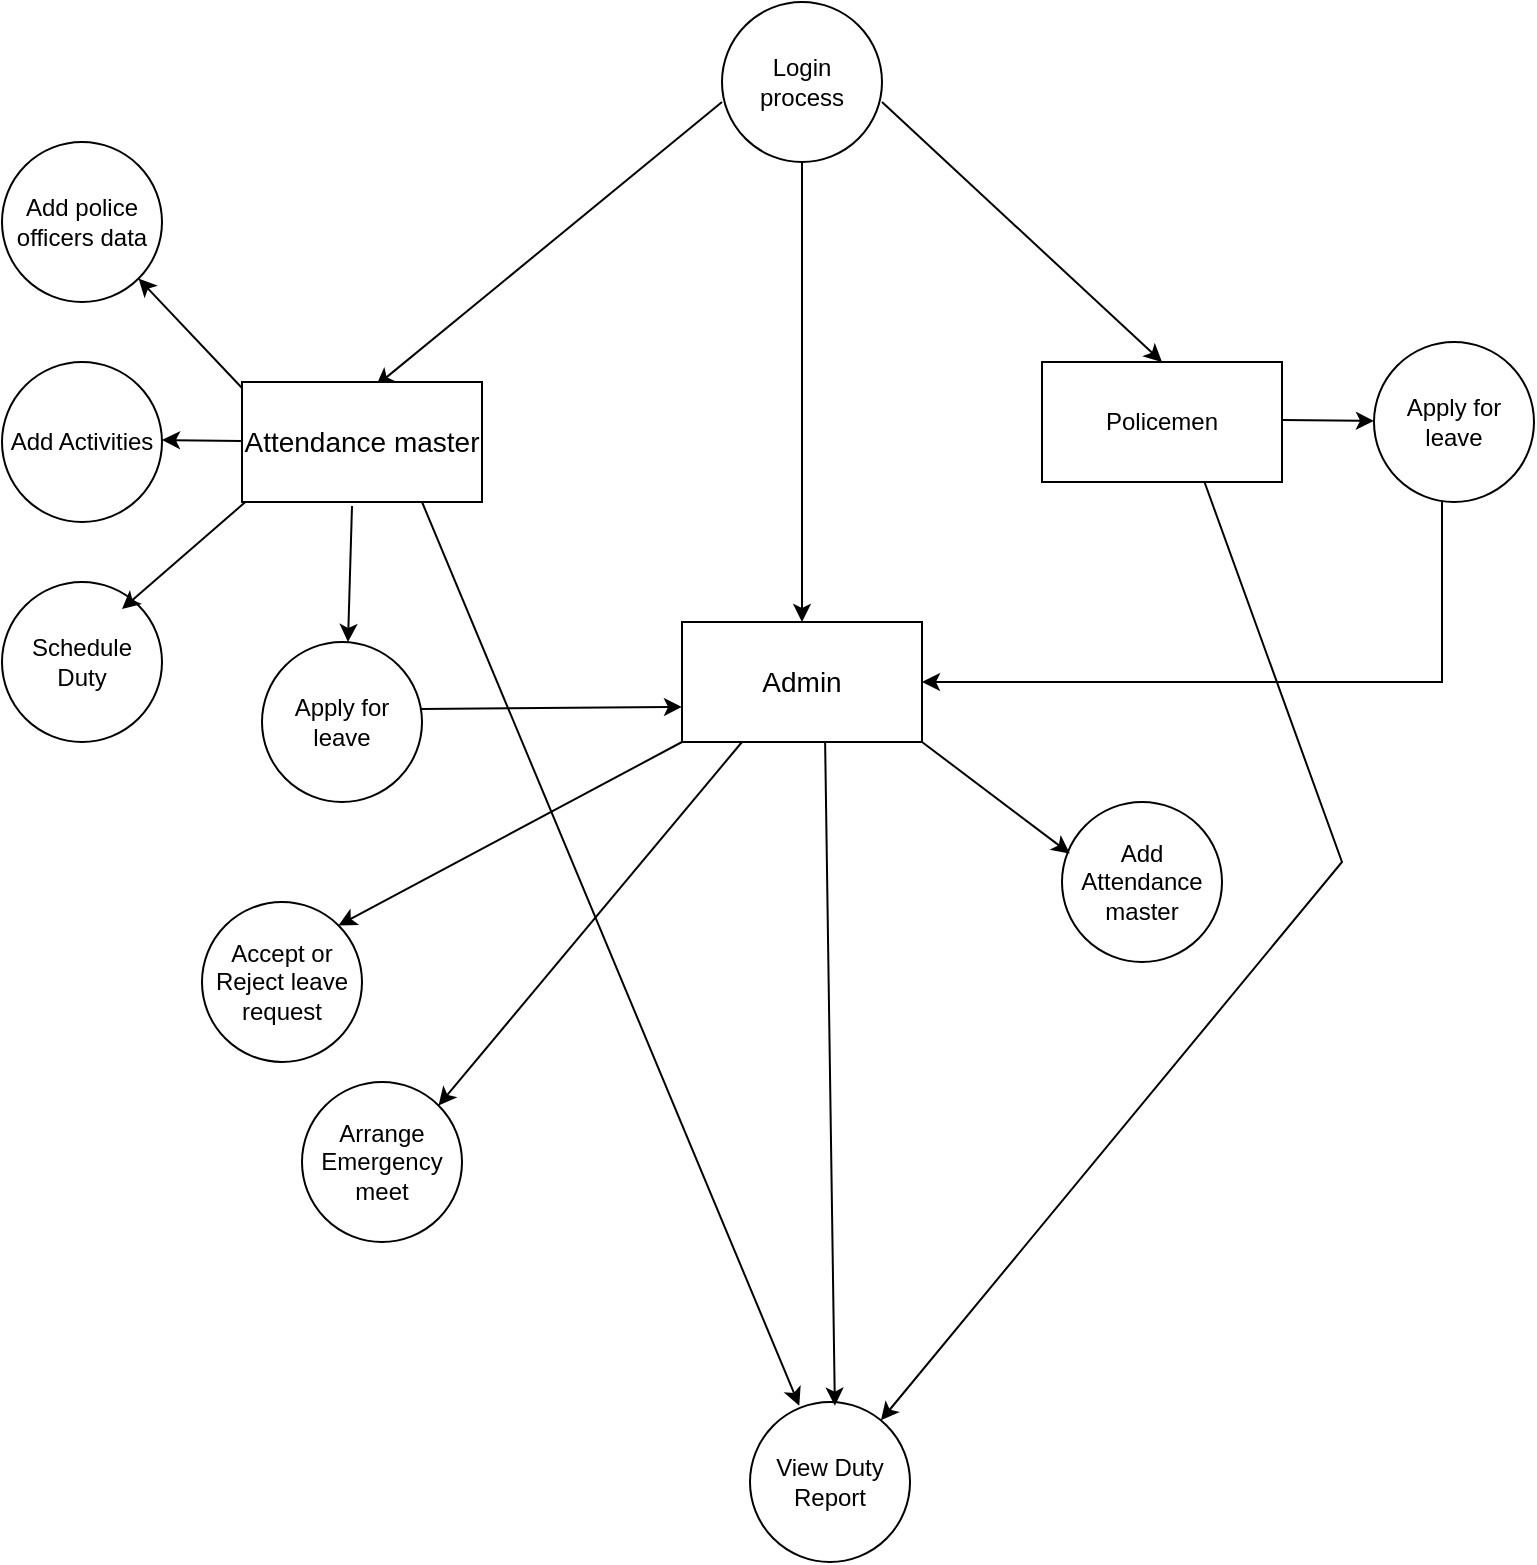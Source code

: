 <mxfile version="23.1.4" type="device">
  <diagram name="Page-1" id="UNIl0-Ln_QB9fbEVDWuf">
    <mxGraphModel dx="2227" dy="696" grid="1" gridSize="10" guides="1" tooltips="1" connect="1" arrows="1" fold="1" page="1" pageScale="1" pageWidth="827" pageHeight="1169" math="0" shadow="0">
      <root>
        <mxCell id="0" />
        <mxCell id="1" parent="0" />
        <mxCell id="1nNKneh7rekix5eZ6c7V-1" value="Login&lt;br&gt;process" style="ellipse;whiteSpace=wrap;html=1;aspect=fixed;" parent="1" vertex="1">
          <mxGeometry x="320" y="280" width="80" height="80" as="geometry" />
        </mxCell>
        <mxCell id="1nNKneh7rekix5eZ6c7V-2" value="" style="endArrow=classic;html=1;rounded=0;entryX=0.558;entryY=0.033;entryDx=0;entryDy=0;entryPerimeter=0;" parent="1" target="1nNKneh7rekix5eZ6c7V-5" edge="1">
          <mxGeometry width="50" height="50" relative="1" as="geometry">
            <mxPoint x="320" y="330" as="sourcePoint" />
            <mxPoint x="260" y="400" as="targetPoint" />
          </mxGeometry>
        </mxCell>
        <mxCell id="1nNKneh7rekix5eZ6c7V-3" value="" style="endArrow=classic;html=1;rounded=0;exitX=0.5;exitY=1;exitDx=0;exitDy=0;" parent="1" source="1nNKneh7rekix5eZ6c7V-1" edge="1">
          <mxGeometry width="50" height="50" relative="1" as="geometry">
            <mxPoint x="350" y="360" as="sourcePoint" />
            <mxPoint x="360" y="590" as="targetPoint" />
          </mxGeometry>
        </mxCell>
        <mxCell id="1nNKneh7rekix5eZ6c7V-4" value="" style="endArrow=classic;html=1;rounded=0;entryX=0.5;entryY=0;entryDx=0;entryDy=0;entryPerimeter=0;" parent="1" target="1nNKneh7rekix5eZ6c7V-6" edge="1">
          <mxGeometry width="50" height="50" relative="1" as="geometry">
            <mxPoint x="400" y="330" as="sourcePoint" />
            <mxPoint x="456" y="410" as="targetPoint" />
          </mxGeometry>
        </mxCell>
        <mxCell id="1nNKneh7rekix5eZ6c7V-5" value="&lt;font style=&quot;font-size: 14px;&quot;&gt;Attendance master&lt;/font&gt;" style="rounded=0;whiteSpace=wrap;html=1;" parent="1" vertex="1">
          <mxGeometry x="80" y="470" width="120" height="60" as="geometry" />
        </mxCell>
        <mxCell id="1nNKneh7rekix5eZ6c7V-6" value="Policemen" style="rounded=0;whiteSpace=wrap;html=1;" parent="1" vertex="1">
          <mxGeometry x="480" y="460" width="120" height="60" as="geometry" />
        </mxCell>
        <mxCell id="1nNKneh7rekix5eZ6c7V-7" value="Add police officers data" style="ellipse;whiteSpace=wrap;html=1;aspect=fixed;" parent="1" vertex="1">
          <mxGeometry x="-40" y="350" width="80" height="80" as="geometry" />
        </mxCell>
        <mxCell id="1nNKneh7rekix5eZ6c7V-8" value="Add Activities" style="ellipse;whiteSpace=wrap;html=1;aspect=fixed;" parent="1" vertex="1">
          <mxGeometry x="-40" y="460" width="80" height="80" as="geometry" />
        </mxCell>
        <mxCell id="1nNKneh7rekix5eZ6c7V-9" value="Schedule Duty" style="ellipse;whiteSpace=wrap;html=1;aspect=fixed;" parent="1" vertex="1">
          <mxGeometry x="-40" y="570" width="80" height="80" as="geometry" />
        </mxCell>
        <mxCell id="1nNKneh7rekix5eZ6c7V-10" value="Apply for leave" style="ellipse;whiteSpace=wrap;html=1;aspect=fixed;" parent="1" vertex="1">
          <mxGeometry x="646" y="450" width="80" height="80" as="geometry" />
        </mxCell>
        <mxCell id="1nNKneh7rekix5eZ6c7V-12" value="Add Attendance master" style="ellipse;whiteSpace=wrap;html=1;aspect=fixed;" parent="1" vertex="1">
          <mxGeometry x="490" y="680" width="80" height="80" as="geometry" />
        </mxCell>
        <mxCell id="1nNKneh7rekix5eZ6c7V-13" value="&lt;font style=&quot;font-size: 14px;&quot;&gt;Admin&lt;/font&gt;" style="rounded=0;whiteSpace=wrap;html=1;" parent="1" vertex="1">
          <mxGeometry x="300" y="590" width="120" height="60" as="geometry" />
        </mxCell>
        <mxCell id="1nNKneh7rekix5eZ6c7V-14" value="Accept or Reject leave request" style="ellipse;whiteSpace=wrap;html=1;aspect=fixed;" parent="1" vertex="1">
          <mxGeometry x="60" y="730" width="80" height="80" as="geometry" />
        </mxCell>
        <mxCell id="1nNKneh7rekix5eZ6c7V-15" value="" style="endArrow=classic;html=1;rounded=0;entryX=0.979;entryY=0.294;entryDx=0;entryDy=0;entryPerimeter=0;" parent="1" edge="1">
          <mxGeometry width="50" height="50" relative="1" as="geometry">
            <mxPoint x="81.68" y="530" as="sourcePoint" />
            <mxPoint x="20.0" y="583.52" as="targetPoint" />
          </mxGeometry>
        </mxCell>
        <mxCell id="1nNKneh7rekix5eZ6c7V-16" value="" style="endArrow=classic;html=1;rounded=0;entryX=0.049;entryY=0.322;entryDx=0;entryDy=0;entryPerimeter=0;" parent="1" target="1nNKneh7rekix5eZ6c7V-12" edge="1">
          <mxGeometry width="50" height="50" relative="1" as="geometry">
            <mxPoint x="420" y="650" as="sourcePoint" />
            <mxPoint x="358" y="704" as="targetPoint" />
          </mxGeometry>
        </mxCell>
        <mxCell id="1nNKneh7rekix5eZ6c7V-17" value="" style="endArrow=classic;html=1;rounded=0;entryX=1;entryY=1;entryDx=0;entryDy=0;" parent="1" target="1nNKneh7rekix5eZ6c7V-7" edge="1">
          <mxGeometry width="50" height="50" relative="1" as="geometry">
            <mxPoint x="80" y="473" as="sourcePoint" />
            <mxPoint x="18.0" y="527" as="targetPoint" />
          </mxGeometry>
        </mxCell>
        <mxCell id="1nNKneh7rekix5eZ6c7V-18" value="" style="endArrow=classic;html=1;rounded=0;" parent="1" edge="1">
          <mxGeometry width="50" height="50" relative="1" as="geometry">
            <mxPoint x="80" y="499.44" as="sourcePoint" />
            <mxPoint x="40" y="499" as="targetPoint" />
          </mxGeometry>
        </mxCell>
        <mxCell id="1nNKneh7rekix5eZ6c7V-19" value="Apply for leave" style="ellipse;whiteSpace=wrap;html=1;aspect=fixed;" parent="1" vertex="1">
          <mxGeometry x="90" y="600" width="80" height="80" as="geometry" />
        </mxCell>
        <mxCell id="1nNKneh7rekix5eZ6c7V-22" value="" style="endArrow=classic;html=1;rounded=0;" parent="1" edge="1">
          <mxGeometry width="50" height="50" relative="1" as="geometry">
            <mxPoint x="135" y="532" as="sourcePoint" />
            <mxPoint x="133" y="600" as="targetPoint" />
          </mxGeometry>
        </mxCell>
        <mxCell id="1nNKneh7rekix5eZ6c7V-23" value="" style="endArrow=classic;html=1;rounded=0;entryX=-0.023;entryY=0.874;entryDx=0;entryDy=0;entryPerimeter=0;exitX=0.993;exitY=0.419;exitDx=0;exitDy=0;exitPerimeter=0;" parent="1" source="1nNKneh7rekix5eZ6c7V-19" edge="1">
          <mxGeometry width="50" height="50" relative="1" as="geometry">
            <mxPoint x="173" y="630" as="sourcePoint" />
            <mxPoint x="300.0" y="632.44" as="targetPoint" />
          </mxGeometry>
        </mxCell>
        <mxCell id="1nNKneh7rekix5eZ6c7V-25" value="" style="endArrow=classic;html=1;rounded=0;" parent="1" edge="1">
          <mxGeometry width="50" height="50" relative="1" as="geometry">
            <mxPoint x="600" y="489" as="sourcePoint" />
            <mxPoint x="646" y="489.44" as="targetPoint" />
          </mxGeometry>
        </mxCell>
        <mxCell id="1nNKneh7rekix5eZ6c7V-26" value="" style="endArrow=classic;html=1;rounded=0;entryX=1;entryY=0.5;entryDx=0;entryDy=0;" parent="1" target="1nNKneh7rekix5eZ6c7V-13" edge="1">
          <mxGeometry width="50" height="50" relative="1" as="geometry">
            <mxPoint x="680" y="530" as="sourcePoint" />
            <mxPoint x="480" y="630" as="targetPoint" />
            <Array as="points">
              <mxPoint x="680" y="620" />
            </Array>
          </mxGeometry>
        </mxCell>
        <mxCell id="1nNKneh7rekix5eZ6c7V-27" value="" style="endArrow=classic;html=1;rounded=0;entryX=1;entryY=0;entryDx=0;entryDy=0;" parent="1" target="1nNKneh7rekix5eZ6c7V-14" edge="1">
          <mxGeometry width="50" height="50" relative="1" as="geometry">
            <mxPoint x="300" y="650" as="sourcePoint" />
            <mxPoint x="240" y="690" as="targetPoint" />
          </mxGeometry>
        </mxCell>
        <mxCell id="1nNKneh7rekix5eZ6c7V-28" value="View Duty Report" style="ellipse;whiteSpace=wrap;html=1;aspect=fixed;" parent="1" vertex="1">
          <mxGeometry x="334" y="980" width="80" height="80" as="geometry" />
        </mxCell>
        <mxCell id="1nNKneh7rekix5eZ6c7V-36" value="Arrange&lt;br&gt;Emergency meet" style="ellipse;whiteSpace=wrap;html=1;aspect=fixed;" parent="1" vertex="1">
          <mxGeometry x="110" y="820" width="80" height="80" as="geometry" />
        </mxCell>
        <mxCell id="1nNKneh7rekix5eZ6c7V-37" value="" style="endArrow=classic;html=1;rounded=0;entryX=1;entryY=0;entryDx=0;entryDy=0;exitX=0.25;exitY=1;exitDx=0;exitDy=0;" parent="1" source="1nNKneh7rekix5eZ6c7V-13" target="1nNKneh7rekix5eZ6c7V-36" edge="1">
          <mxGeometry width="50" height="50" relative="1" as="geometry">
            <mxPoint x="310" y="660" as="sourcePoint" />
            <mxPoint x="138" y="752" as="targetPoint" />
          </mxGeometry>
        </mxCell>
        <mxCell id="IQbIITVL5PFvgJ2Ntj0Y-3" value="" style="endArrow=classic;html=1;rounded=0;exitX=0.677;exitY=1;exitDx=0;exitDy=0;exitPerimeter=0;" edge="1" parent="1" source="1nNKneh7rekix5eZ6c7V-6" target="1nNKneh7rekix5eZ6c7V-28">
          <mxGeometry width="50" height="50" relative="1" as="geometry">
            <mxPoint x="600" y="930" as="sourcePoint" />
            <mxPoint x="650" y="880" as="targetPoint" />
            <Array as="points">
              <mxPoint x="630" y="710" />
            </Array>
          </mxGeometry>
        </mxCell>
        <mxCell id="IQbIITVL5PFvgJ2Ntj0Y-4" value="" style="endArrow=classic;html=1;rounded=0;exitX=0.75;exitY=1;exitDx=0;exitDy=0;entryX=0.761;entryY=0.023;entryDx=0;entryDy=0;entryPerimeter=0;" edge="1" parent="1">
          <mxGeometry width="50" height="50" relative="1" as="geometry">
            <mxPoint x="371.56" y="650" as="sourcePoint" />
            <mxPoint x="376.44" y="981.84" as="targetPoint" />
          </mxGeometry>
        </mxCell>
        <mxCell id="IQbIITVL5PFvgJ2Ntj0Y-5" value="" style="endArrow=classic;html=1;rounded=0;entryX=0.308;entryY=0.023;entryDx=0;entryDy=0;entryPerimeter=0;exitX=0.75;exitY=1;exitDx=0;exitDy=0;" edge="1" parent="1" source="1nNKneh7rekix5eZ6c7V-5" target="1nNKneh7rekix5eZ6c7V-28">
          <mxGeometry width="50" height="50" relative="1" as="geometry">
            <mxPoint x="260" y="890" as="sourcePoint" />
            <mxPoint x="310" y="840" as="targetPoint" />
          </mxGeometry>
        </mxCell>
      </root>
    </mxGraphModel>
  </diagram>
</mxfile>
